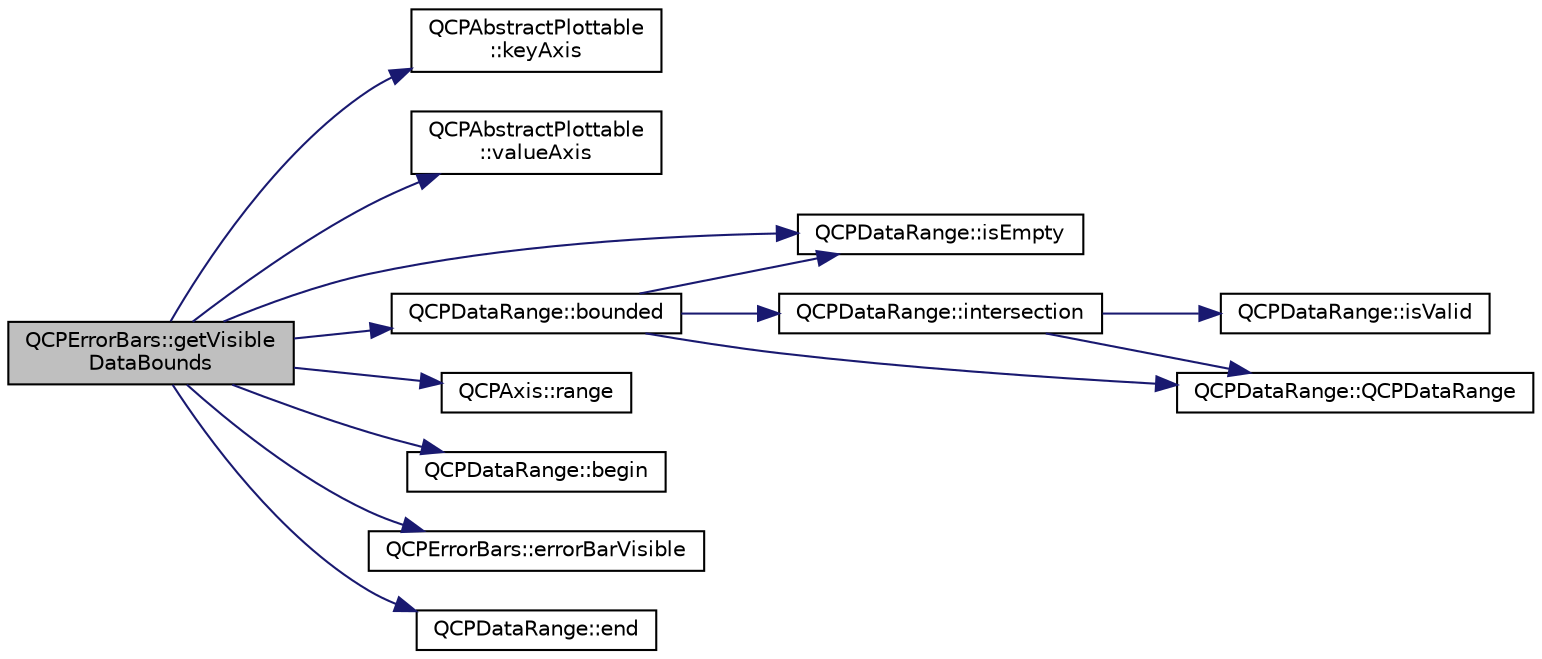 digraph "QCPErrorBars::getVisibleDataBounds"
{
  edge [fontname="Helvetica",fontsize="10",labelfontname="Helvetica",labelfontsize="10"];
  node [fontname="Helvetica",fontsize="10",shape=record];
  rankdir="LR";
  Node174 [label="QCPErrorBars::getVisible\lDataBounds",height=0.2,width=0.4,color="black", fillcolor="grey75", style="filled", fontcolor="black"];
  Node174 -> Node175 [color="midnightblue",fontsize="10",style="solid",fontname="Helvetica"];
  Node175 [label="QCPAbstractPlottable\l::keyAxis",height=0.2,width=0.4,color="black", fillcolor="white", style="filled",URL="$class_q_c_p_abstract_plottable.html#a2cdd6f0dd5e9a979037f86b4000d9cfe"];
  Node174 -> Node176 [color="midnightblue",fontsize="10",style="solid",fontname="Helvetica"];
  Node176 [label="QCPAbstractPlottable\l::valueAxis",height=0.2,width=0.4,color="black", fillcolor="white", style="filled",URL="$class_q_c_p_abstract_plottable.html#af47809a644a68ffd955fb30b01fb4f2f"];
  Node174 -> Node177 [color="midnightblue",fontsize="10",style="solid",fontname="Helvetica"];
  Node177 [label="QCPDataRange::isEmpty",height=0.2,width=0.4,color="black", fillcolor="white", style="filled",URL="$class_q_c_p_data_range.html#ac32e53fc05d6cd2eac96b96a7265d3b8"];
  Node174 -> Node178 [color="midnightblue",fontsize="10",style="solid",fontname="Helvetica"];
  Node178 [label="QCPDataRange::bounded",height=0.2,width=0.4,color="black", fillcolor="white", style="filled",URL="$class_q_c_p_data_range.html#a93529421d12fdd3a8bdb2b8061936352"];
  Node178 -> Node179 [color="midnightblue",fontsize="10",style="solid",fontname="Helvetica"];
  Node179 [label="QCPDataRange::intersection",height=0.2,width=0.4,color="black", fillcolor="white", style="filled",URL="$class_q_c_p_data_range.html#a84e1e03129dd52528efb4bac18d30183"];
  Node179 -> Node180 [color="midnightblue",fontsize="10",style="solid",fontname="Helvetica"];
  Node180 [label="QCPDataRange::isValid",height=0.2,width=0.4,color="black", fillcolor="white", style="filled",URL="$class_q_c_p_data_range.html#aae53a37472212dca0a7939963e20dba0"];
  Node179 -> Node181 [color="midnightblue",fontsize="10",style="solid",fontname="Helvetica"];
  Node181 [label="QCPDataRange::QCPDataRange",height=0.2,width=0.4,color="black", fillcolor="white", style="filled",URL="$class_q_c_p_data_range.html#a49e72fd9bace1da9d875136dcc04c986"];
  Node178 -> Node177 [color="midnightblue",fontsize="10",style="solid",fontname="Helvetica"];
  Node178 -> Node181 [color="midnightblue",fontsize="10",style="solid",fontname="Helvetica"];
  Node174 -> Node182 [color="midnightblue",fontsize="10",style="solid",fontname="Helvetica"];
  Node182 [label="QCPAxis::range",height=0.2,width=0.4,color="black", fillcolor="white", style="filled",URL="$class_q_c_p_axis.html#ac4058855a81f1a883cf2e754f6a6acb1"];
  Node174 -> Node183 [color="midnightblue",fontsize="10",style="solid",fontname="Helvetica"];
  Node183 [label="QCPDataRange::begin",height=0.2,width=0.4,color="black", fillcolor="white", style="filled",URL="$class_q_c_p_data_range.html#ae76d7eba9defdfafcd0fc41096793129"];
  Node174 -> Node184 [color="midnightblue",fontsize="10",style="solid",fontname="Helvetica"];
  Node184 [label="QCPErrorBars::errorBarVisible",height=0.2,width=0.4,color="black", fillcolor="white", style="filled",URL="$class_q_c_p_error_bars.html#a5ad9abccb1be3df25485ad7dc21b3b89"];
  Node174 -> Node185 [color="midnightblue",fontsize="10",style="solid",fontname="Helvetica"];
  Node185 [label="QCPDataRange::end",height=0.2,width=0.4,color="black", fillcolor="white", style="filled",URL="$class_q_c_p_data_range.html#aee1b20fb045929c3753ee2ce14af7630"];
}
